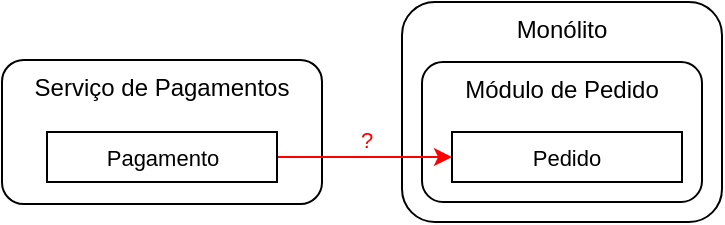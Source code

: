 <mxfile version="12.1.3" type="device" pages="1"><diagram id="_Y1bXJ2Zm_lZ0OhpzR0M" name="Page-1"><mxGraphModel dx="868" dy="416" grid="1" gridSize="10" guides="1" tooltips="1" connect="1" arrows="1" fold="1" page="1" pageScale="1" pageWidth="827" pageHeight="1169" math="0" shadow="0"><root><mxCell id="0"/><mxCell id="1" parent="0"/><mxCell id="b-B8seKw3VY_dG31OZz_-2" value="Serviço de Pagamentos" style="rounded=1;whiteSpace=wrap;html=1;verticalAlign=top;" parent="1" vertex="1"><mxGeometry x="300" y="89" width="160" height="72" as="geometry"/></mxCell><mxCell id="b-B8seKw3VY_dG31OZz_-3" value="Monólito" style="rounded=1;whiteSpace=wrap;html=1;verticalAlign=top;" parent="1" vertex="1"><mxGeometry x="500" y="60" width="160" height="110" as="geometry"/></mxCell><mxCell id="b-B8seKw3VY_dG31OZz_-4" value="Módulo de Pedido" style="rounded=1;whiteSpace=wrap;html=1;verticalAlign=top;" parent="1" vertex="1"><mxGeometry x="510" y="90" width="140" height="70" as="geometry"/></mxCell><mxCell id="oaW5KChUAyZ3zGy2yK_r-1" value="Pedido" style="rounded=0;whiteSpace=wrap;html=1;fontSize=11;align=center;" vertex="1" parent="1"><mxGeometry x="525" y="125" width="115" height="25" as="geometry"/></mxCell><mxCell id="oaW5KChUAyZ3zGy2yK_r-4" value="?" style="edgeStyle=orthogonalEdgeStyle;rounded=0;orthogonalLoop=1;jettySize=auto;html=1;exitX=1;exitY=0.5;exitDx=0;exitDy=0;entryX=0;entryY=0.5;entryDx=0;entryDy=0;strokeColor=#FF0000;fontSize=11;fontColor=#FF0000;verticalAlign=bottom;" edge="1" parent="1" source="oaW5KChUAyZ3zGy2yK_r-3" target="oaW5KChUAyZ3zGy2yK_r-1"><mxGeometry relative="1" as="geometry"/></mxCell><mxCell id="oaW5KChUAyZ3zGy2yK_r-3" value="Pagamento" style="rounded=0;whiteSpace=wrap;html=1;fontSize=11;align=center;" vertex="1" parent="1"><mxGeometry x="322.5" y="125" width="115" height="25" as="geometry"/></mxCell></root></mxGraphModel></diagram></mxfile>
